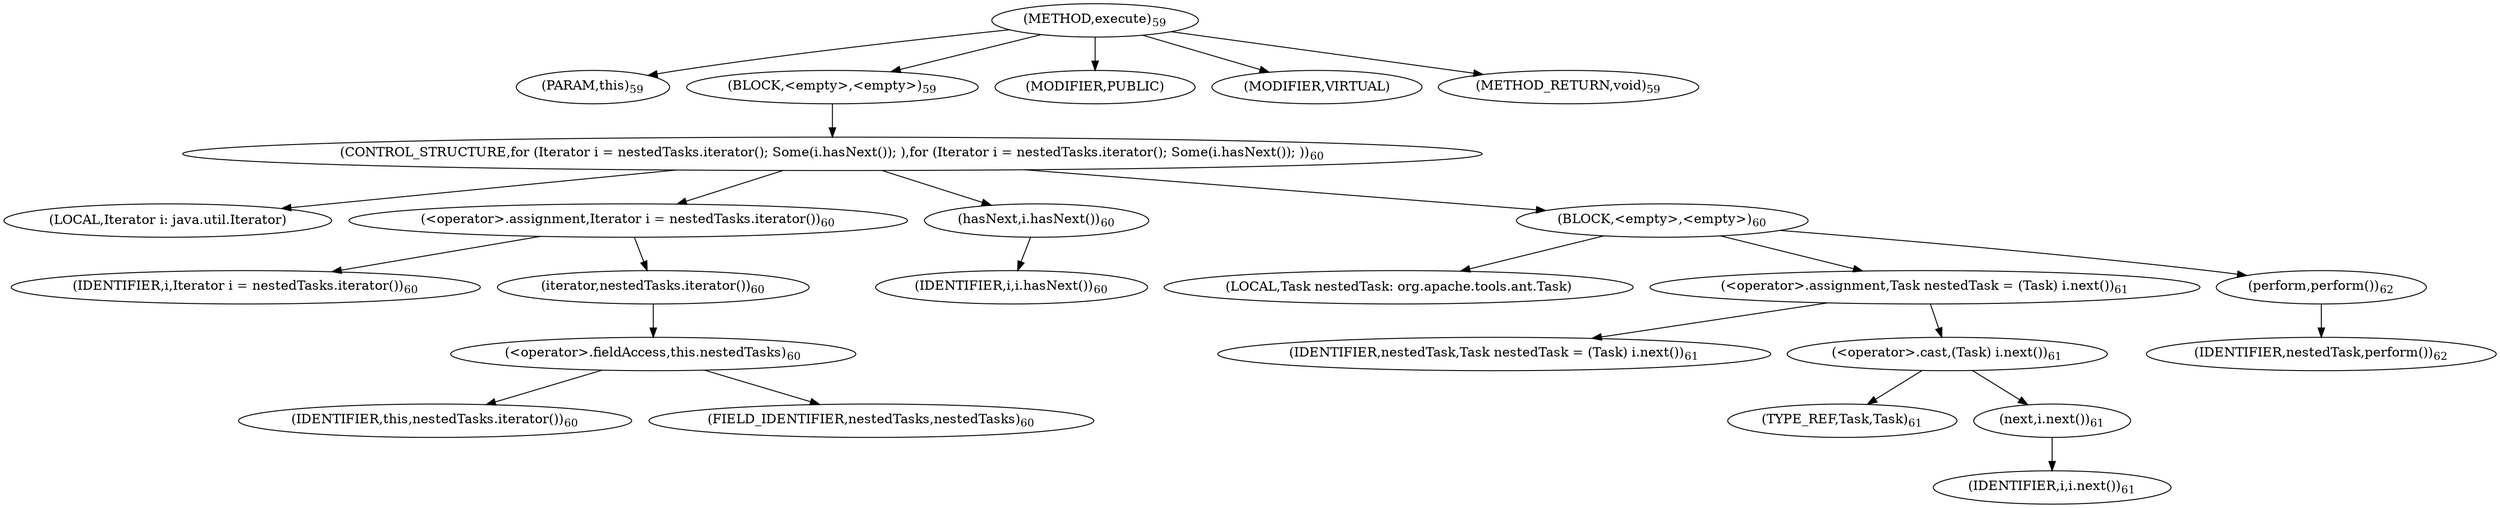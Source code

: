 digraph "execute" {  
"22" [label = <(METHOD,execute)<SUB>59</SUB>> ]
"23" [label = <(PARAM,this)<SUB>59</SUB>> ]
"24" [label = <(BLOCK,&lt;empty&gt;,&lt;empty&gt;)<SUB>59</SUB>> ]
"25" [label = <(CONTROL_STRUCTURE,for (Iterator i = nestedTasks.iterator(); Some(i.hasNext()); ),for (Iterator i = nestedTasks.iterator(); Some(i.hasNext()); ))<SUB>60</SUB>> ]
"26" [label = <(LOCAL,Iterator i: java.util.Iterator)> ]
"27" [label = <(&lt;operator&gt;.assignment,Iterator i = nestedTasks.iterator())<SUB>60</SUB>> ]
"28" [label = <(IDENTIFIER,i,Iterator i = nestedTasks.iterator())<SUB>60</SUB>> ]
"29" [label = <(iterator,nestedTasks.iterator())<SUB>60</SUB>> ]
"30" [label = <(&lt;operator&gt;.fieldAccess,this.nestedTasks)<SUB>60</SUB>> ]
"31" [label = <(IDENTIFIER,this,nestedTasks.iterator())<SUB>60</SUB>> ]
"32" [label = <(FIELD_IDENTIFIER,nestedTasks,nestedTasks)<SUB>60</SUB>> ]
"33" [label = <(hasNext,i.hasNext())<SUB>60</SUB>> ]
"34" [label = <(IDENTIFIER,i,i.hasNext())<SUB>60</SUB>> ]
"35" [label = <(BLOCK,&lt;empty&gt;,&lt;empty&gt;)<SUB>60</SUB>> ]
"36" [label = <(LOCAL,Task nestedTask: org.apache.tools.ant.Task)> ]
"37" [label = <(&lt;operator&gt;.assignment,Task nestedTask = (Task) i.next())<SUB>61</SUB>> ]
"38" [label = <(IDENTIFIER,nestedTask,Task nestedTask = (Task) i.next())<SUB>61</SUB>> ]
"39" [label = <(&lt;operator&gt;.cast,(Task) i.next())<SUB>61</SUB>> ]
"40" [label = <(TYPE_REF,Task,Task)<SUB>61</SUB>> ]
"41" [label = <(next,i.next())<SUB>61</SUB>> ]
"42" [label = <(IDENTIFIER,i,i.next())<SUB>61</SUB>> ]
"43" [label = <(perform,perform())<SUB>62</SUB>> ]
"44" [label = <(IDENTIFIER,nestedTask,perform())<SUB>62</SUB>> ]
"45" [label = <(MODIFIER,PUBLIC)> ]
"46" [label = <(MODIFIER,VIRTUAL)> ]
"47" [label = <(METHOD_RETURN,void)<SUB>59</SUB>> ]
  "22" -> "23" 
  "22" -> "24" 
  "22" -> "45" 
  "22" -> "46" 
  "22" -> "47" 
  "24" -> "25" 
  "25" -> "26" 
  "25" -> "27" 
  "25" -> "33" 
  "25" -> "35" 
  "27" -> "28" 
  "27" -> "29" 
  "29" -> "30" 
  "30" -> "31" 
  "30" -> "32" 
  "33" -> "34" 
  "35" -> "36" 
  "35" -> "37" 
  "35" -> "43" 
  "37" -> "38" 
  "37" -> "39" 
  "39" -> "40" 
  "39" -> "41" 
  "41" -> "42" 
  "43" -> "44" 
}
